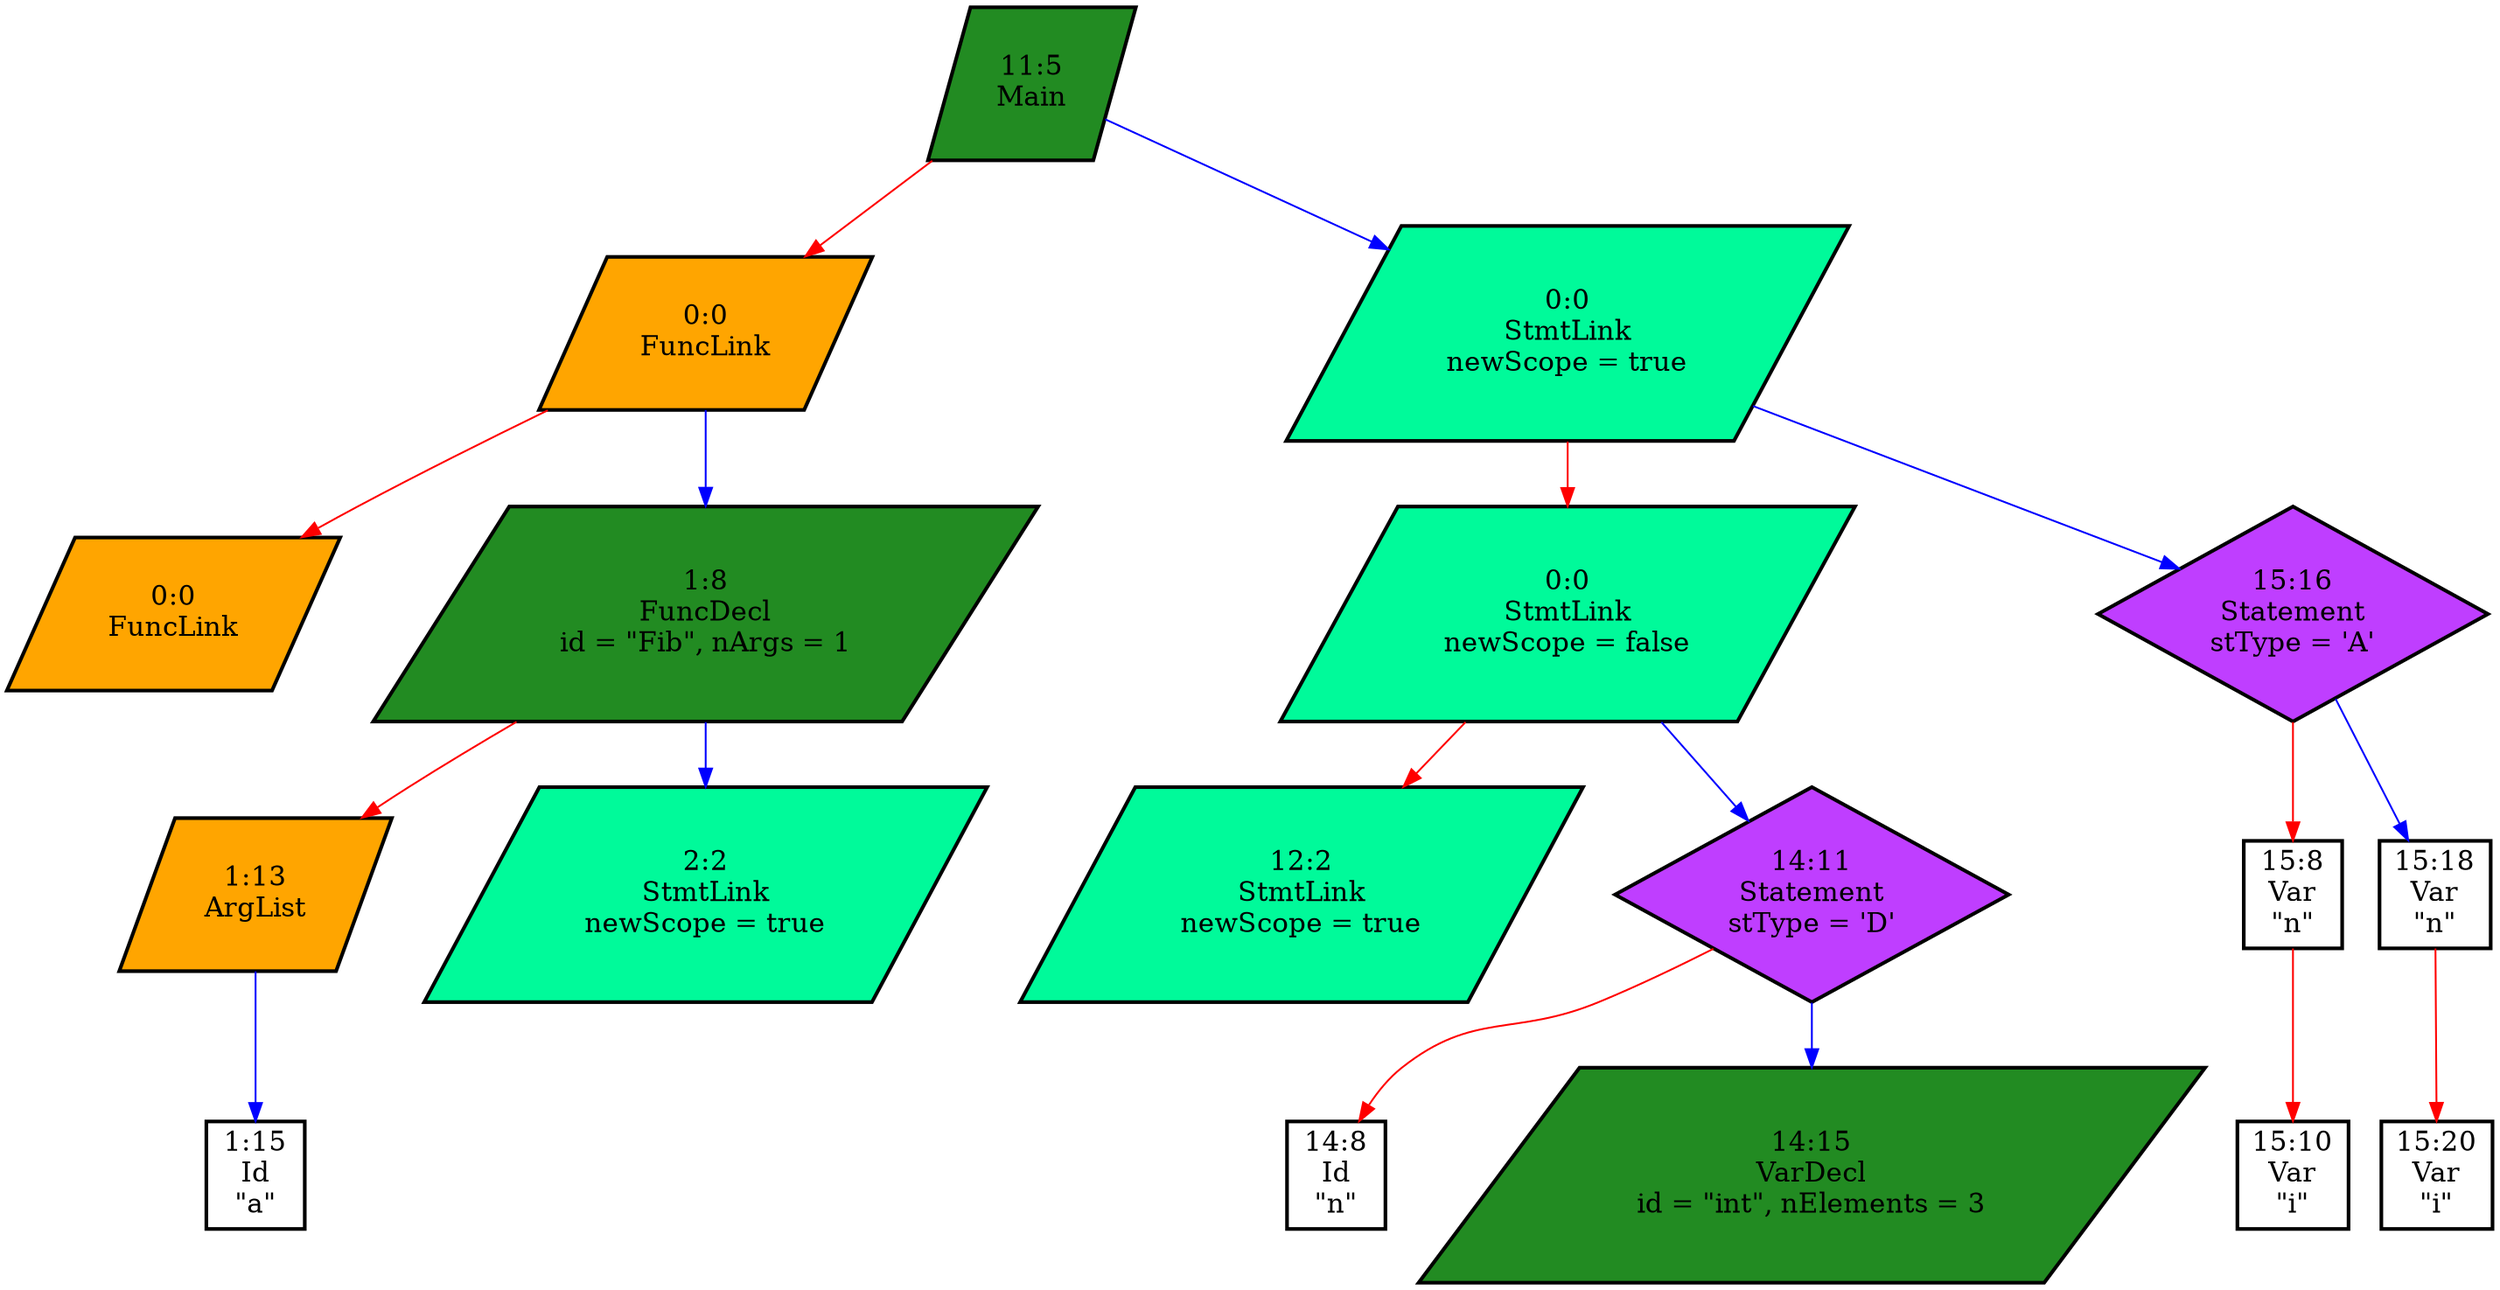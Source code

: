 digraph
{
dpi = 300;
v0x55ef550dc780[label = "11:5\nMain", shape = "parallelogram", fillcolor = "forestgreen", style = "filled, bold", fontsize = 15];
v0x55ef550dc780->v0x55ef550dd030 [color = "red"]
v0x55ef550dd030[label = "0:0\nFuncLink", shape = "parallelogram", fillcolor = "orange", style = "filled, bold", fontsize = 15];
v0x55ef550dd030->v0x55ef550dcfe0 [color = "red"]
v0x55ef550dcfe0[label = "0:0\nFuncLink", shape = "parallelogram", fillcolor = "orange", style = "filled, bold", fontsize = 15];
v0x55ef550dd030->v0x55ef550dc570 [color = "blue"]
v0x55ef550dc570[label = "1:8\nFuncDecl\nid = \"Fib\", nArgs = 1", shape = "parallelogram", style = "filled, bold", fillcolor = "forestgreen", fontsize = 15];
v0x55ef550dc570->v0x55ef550dc5f0 [color = "red"]
v0x55ef550dc5f0[label = "1:13\nArgList", shape = "parallelogram", fillcolor = "orange", style = "filled, bold", fontsize = 15];
v0x55ef550dc5f0->v0x55ef550dc640 [color = "blue"]
v0x55ef550dc640[label = "1:15\nId\n\"a\"", shape = "record", style = "bold", fontsize = 15]; 
v0x55ef550dc570->v0x55ef550dc6e0 [color = "blue"]
v0x55ef550dc6e0[label = "2:2\nStmtLink\nnewScope = true", shape = "parallelogram", fillcolor = "mediumspringgreen", style = "filled, bold", fontsize = 15];
v0x55ef550dc780->v0x55ef550dd0d0 [color = "blue"]
v0x55ef550dd0d0[label = "0:0\nStmtLink\nnewScope = true", shape = "parallelogram", fillcolor = "mediumspringgreen", style = "filled, bold", fontsize = 15];
v0x55ef550dd0d0->v0x55ef550dd080 [color = "red"]
v0x55ef550dd080[label = "0:0\nStmtLink\nnewScope = false", shape = "parallelogram", fillcolor = "mediumspringgreen", style = "filled, bold", fontsize = 15];
v0x55ef550dd080->v0x55ef550dc7d0 [color = "red"]
v0x55ef550dc7d0[label = "12:2\nStmtLink\nnewScope = true", shape = "parallelogram", fillcolor = "mediumspringgreen", style = "filled, bold", fontsize = 15];
v0x55ef550dd080->v0x55ef550dc950 [color = "blue"]
v0x55ef550dc950[label = "14:11\nStatement\nstType = 'D'", shape = "diamond", style = "filled, bold", fillcolor = "darkorchid1", fontsize = 15];
v0x55ef550dc950->v0x55ef550dc900 [color = "red"]
v0x55ef550dc900[label = "14:8\nId\n\"n\"", shape = "record", style = "bold", fontsize = 15]; 
v0x55ef550dc950->v0x55ef550dc9a0 [color = "blue"]
v0x55ef550dc9a0[label = "14:15\nVarDecl\nid = \"int\", nElements = 3", shape = "parallelogram", style = "filled, bold", fillcolor = "forestgreen", fontsize = 15];
v0x55ef550dd0d0->v0x55ef550dcdb0 [color = "blue"]
v0x55ef550dcdb0[label = "15:16\nStatement\nstType = 'A'", shape = "diamond", style = "filled, bold", fillcolor = "darkorchid1", fontsize = 15];
v0x55ef550dcdb0->v0x55ef550dcc40 [color = "red"]
v0x55ef550dcc40[label = "15:8\nVar\n\"n\"", shape = "record", style = "bold", fontsize = 15]; 
v0x55ef550dcc40->v0x55ef550dcd10 [color = "red"]
v0x55ef550dcd10[label = "15:10\nVar\n\"i\"", shape = "record", style = "bold", fontsize = 15]; 
v0x55ef550dcdb0->v0x55ef550dce00 [color = "blue"]
v0x55ef550dce00[label = "15:18\nVar\n\"n\"", shape = "record", style = "bold", fontsize = 15]; 
v0x55ef550dce00->v0x55ef550dcea0 [color = "red"]
v0x55ef550dcea0[label = "15:20\nVar\n\"i\"", shape = "record", style = "bold", fontsize = 15]; 
}